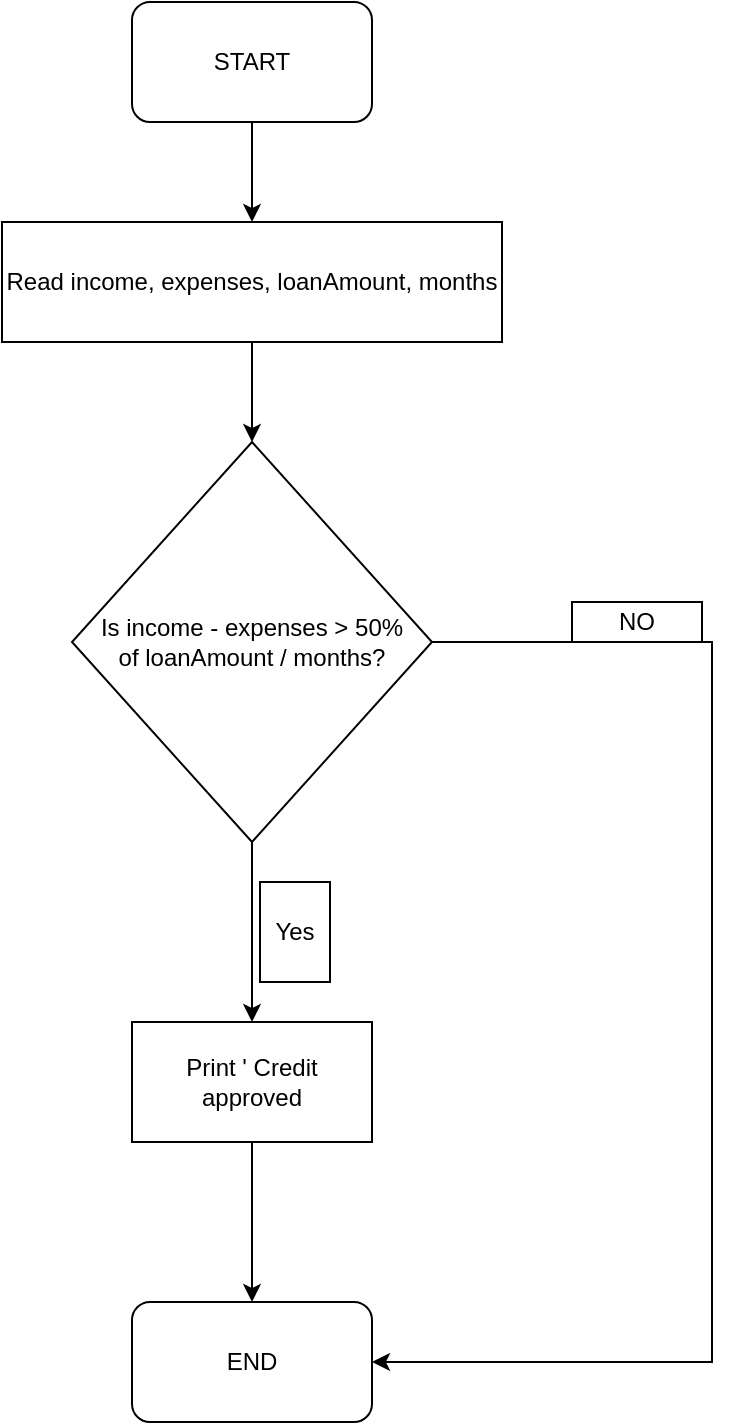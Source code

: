 <mxfile version="28.2.5">
  <diagram name="Страница — 1" id="4ygP2NdLdDB78eMN-bNl">
    <mxGraphModel dx="872" dy="473" grid="1" gridSize="10" guides="1" tooltips="1" connect="1" arrows="1" fold="1" page="1" pageScale="1" pageWidth="827" pageHeight="1169" math="0" shadow="0">
      <root>
        <mxCell id="0" />
        <mxCell id="1" parent="0" />
        <mxCell id="5uI8INmCsY7ySaqdKItt-1" value="START" style="rounded=1;whiteSpace=wrap;html=1;" vertex="1" parent="1">
          <mxGeometry x="350" y="30" width="120" height="60" as="geometry" />
        </mxCell>
        <mxCell id="5uI8INmCsY7ySaqdKItt-2" value="Read income, expenses, loanAmount, months" style="rounded=0;whiteSpace=wrap;html=1;" vertex="1" parent="1">
          <mxGeometry x="285" y="140" width="250" height="60" as="geometry" />
        </mxCell>
        <mxCell id="5uI8INmCsY7ySaqdKItt-3" value="Is income - expenses &amp;gt; 50%&lt;div&gt;of loanAmount / months?&lt;/div&gt;" style="rhombus;whiteSpace=wrap;html=1;" vertex="1" parent="1">
          <mxGeometry x="320" y="250" width="180" height="200" as="geometry" />
        </mxCell>
        <mxCell id="5uI8INmCsY7ySaqdKItt-4" value="Print &#39; Credit approved" style="rounded=0;whiteSpace=wrap;html=1;" vertex="1" parent="1">
          <mxGeometry x="350" y="540" width="120" height="60" as="geometry" />
        </mxCell>
        <mxCell id="5uI8INmCsY7ySaqdKItt-5" value="" style="endArrow=classic;html=1;rounded=0;exitX=0.5;exitY=1;exitDx=0;exitDy=0;entryX=0.5;entryY=0;entryDx=0;entryDy=0;" edge="1" parent="1" source="5uI8INmCsY7ySaqdKItt-2" target="5uI8INmCsY7ySaqdKItt-3">
          <mxGeometry width="50" height="50" relative="1" as="geometry">
            <mxPoint x="390" y="270" as="sourcePoint" />
            <mxPoint x="440" y="220" as="targetPoint" />
          </mxGeometry>
        </mxCell>
        <mxCell id="5uI8INmCsY7ySaqdKItt-6" value="" style="endArrow=classic;html=1;rounded=0;exitX=0.5;exitY=1;exitDx=0;exitDy=0;entryX=0.5;entryY=0;entryDx=0;entryDy=0;" edge="1" parent="1" source="5uI8INmCsY7ySaqdKItt-1" target="5uI8INmCsY7ySaqdKItt-2">
          <mxGeometry width="50" height="50" relative="1" as="geometry">
            <mxPoint x="390" y="270" as="sourcePoint" />
            <mxPoint x="440" y="220" as="targetPoint" />
          </mxGeometry>
        </mxCell>
        <mxCell id="5uI8INmCsY7ySaqdKItt-7" value="" style="endArrow=classic;html=1;rounded=0;entryX=0.5;entryY=0;entryDx=0;entryDy=0;" edge="1" parent="1" target="5uI8INmCsY7ySaqdKItt-4">
          <mxGeometry width="50" height="50" relative="1" as="geometry">
            <mxPoint x="410" y="450" as="sourcePoint" />
            <mxPoint x="440" y="420" as="targetPoint" />
          </mxGeometry>
        </mxCell>
        <mxCell id="5uI8INmCsY7ySaqdKItt-8" value="END" style="rounded=1;whiteSpace=wrap;html=1;" vertex="1" parent="1">
          <mxGeometry x="350" y="680" width="120" height="60" as="geometry" />
        </mxCell>
        <mxCell id="5uI8INmCsY7ySaqdKItt-9" value="" style="endArrow=classic;html=1;rounded=0;exitX=0.5;exitY=1;exitDx=0;exitDy=0;entryX=0.5;entryY=0;entryDx=0;entryDy=0;" edge="1" parent="1" source="5uI8INmCsY7ySaqdKItt-4" target="5uI8INmCsY7ySaqdKItt-8">
          <mxGeometry width="50" height="50" relative="1" as="geometry">
            <mxPoint x="390" y="670" as="sourcePoint" />
            <mxPoint x="440" y="620" as="targetPoint" />
          </mxGeometry>
        </mxCell>
        <mxCell id="5uI8INmCsY7ySaqdKItt-10" value="" style="endArrow=classic;html=1;rounded=0;exitX=1;exitY=0.5;exitDx=0;exitDy=0;entryX=1;entryY=0.5;entryDx=0;entryDy=0;" edge="1" parent="1" source="5uI8INmCsY7ySaqdKItt-3" target="5uI8INmCsY7ySaqdKItt-8">
          <mxGeometry width="50" height="50" relative="1" as="geometry">
            <mxPoint x="390" y="470" as="sourcePoint" />
            <mxPoint x="440" y="420" as="targetPoint" />
            <Array as="points">
              <mxPoint x="640" y="350" />
              <mxPoint x="640" y="710" />
            </Array>
          </mxGeometry>
        </mxCell>
        <mxCell id="5uI8INmCsY7ySaqdKItt-12" value="NO" style="rounded=0;whiteSpace=wrap;html=1;" vertex="1" parent="1">
          <mxGeometry x="570" y="330" width="65" height="20" as="geometry" />
        </mxCell>
        <mxCell id="5uI8INmCsY7ySaqdKItt-13" value="Yes" style="rounded=0;whiteSpace=wrap;html=1;" vertex="1" parent="1">
          <mxGeometry x="414" y="470" width="35" height="50" as="geometry" />
        </mxCell>
      </root>
    </mxGraphModel>
  </diagram>
</mxfile>
